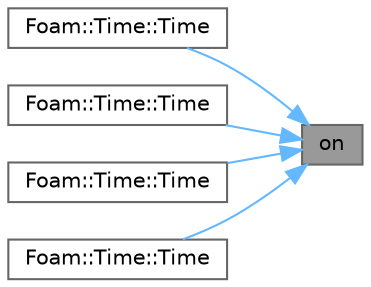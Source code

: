 digraph "on"
{
 // LATEX_PDF_SIZE
  bgcolor="transparent";
  edge [fontname=Helvetica,fontsize=10,labelfontname=Helvetica,labelfontsize=10];
  node [fontname=Helvetica,fontsize=10,shape=box,height=0.2,width=0.4];
  rankdir="RL";
  Node1 [id="Node000001",label="on",height=0.2,width=0.4,color="gray40", fillcolor="grey60", style="filled", fontcolor="black",tooltip=" "];
  Node1 -> Node2 [id="edge1_Node000001_Node000002",dir="back",color="steelblue1",style="solid",tooltip=" "];
  Node2 [id="Node000002",label="Foam::Time::Time",height=0.2,width=0.4,color="grey40", fillcolor="white", style="filled",URL="$classFoam_1_1Time.html#ae169297f45cc325e7222d714df8d86f3",tooltip=" "];
  Node1 -> Node3 [id="edge2_Node000001_Node000003",dir="back",color="steelblue1",style="solid",tooltip=" "];
  Node3 [id="Node000003",label="Foam::Time::Time",height=0.2,width=0.4,color="grey40", fillcolor="white", style="filled",URL="$classFoam_1_1Time.html#a0c5686f22fe8a591962cb50dbe29dd4e",tooltip=" "];
  Node1 -> Node4 [id="edge3_Node000001_Node000004",dir="back",color="steelblue1",style="solid",tooltip=" "];
  Node4 [id="Node000004",label="Foam::Time::Time",height=0.2,width=0.4,color="grey40", fillcolor="white", style="filled",URL="$classFoam_1_1Time.html#a2b0b679e1e228162bcff68878b3b4ad5",tooltip=" "];
  Node1 -> Node5 [id="edge4_Node000001_Node000005",dir="back",color="steelblue1",style="solid",tooltip=" "];
  Node5 [id="Node000005",label="Foam::Time::Time",height=0.2,width=0.4,color="grey40", fillcolor="white", style="filled",URL="$classFoam_1_1Time.html#a44fb2ba4ceb00d9c19eca110cb79ea25",tooltip=" "];
}
